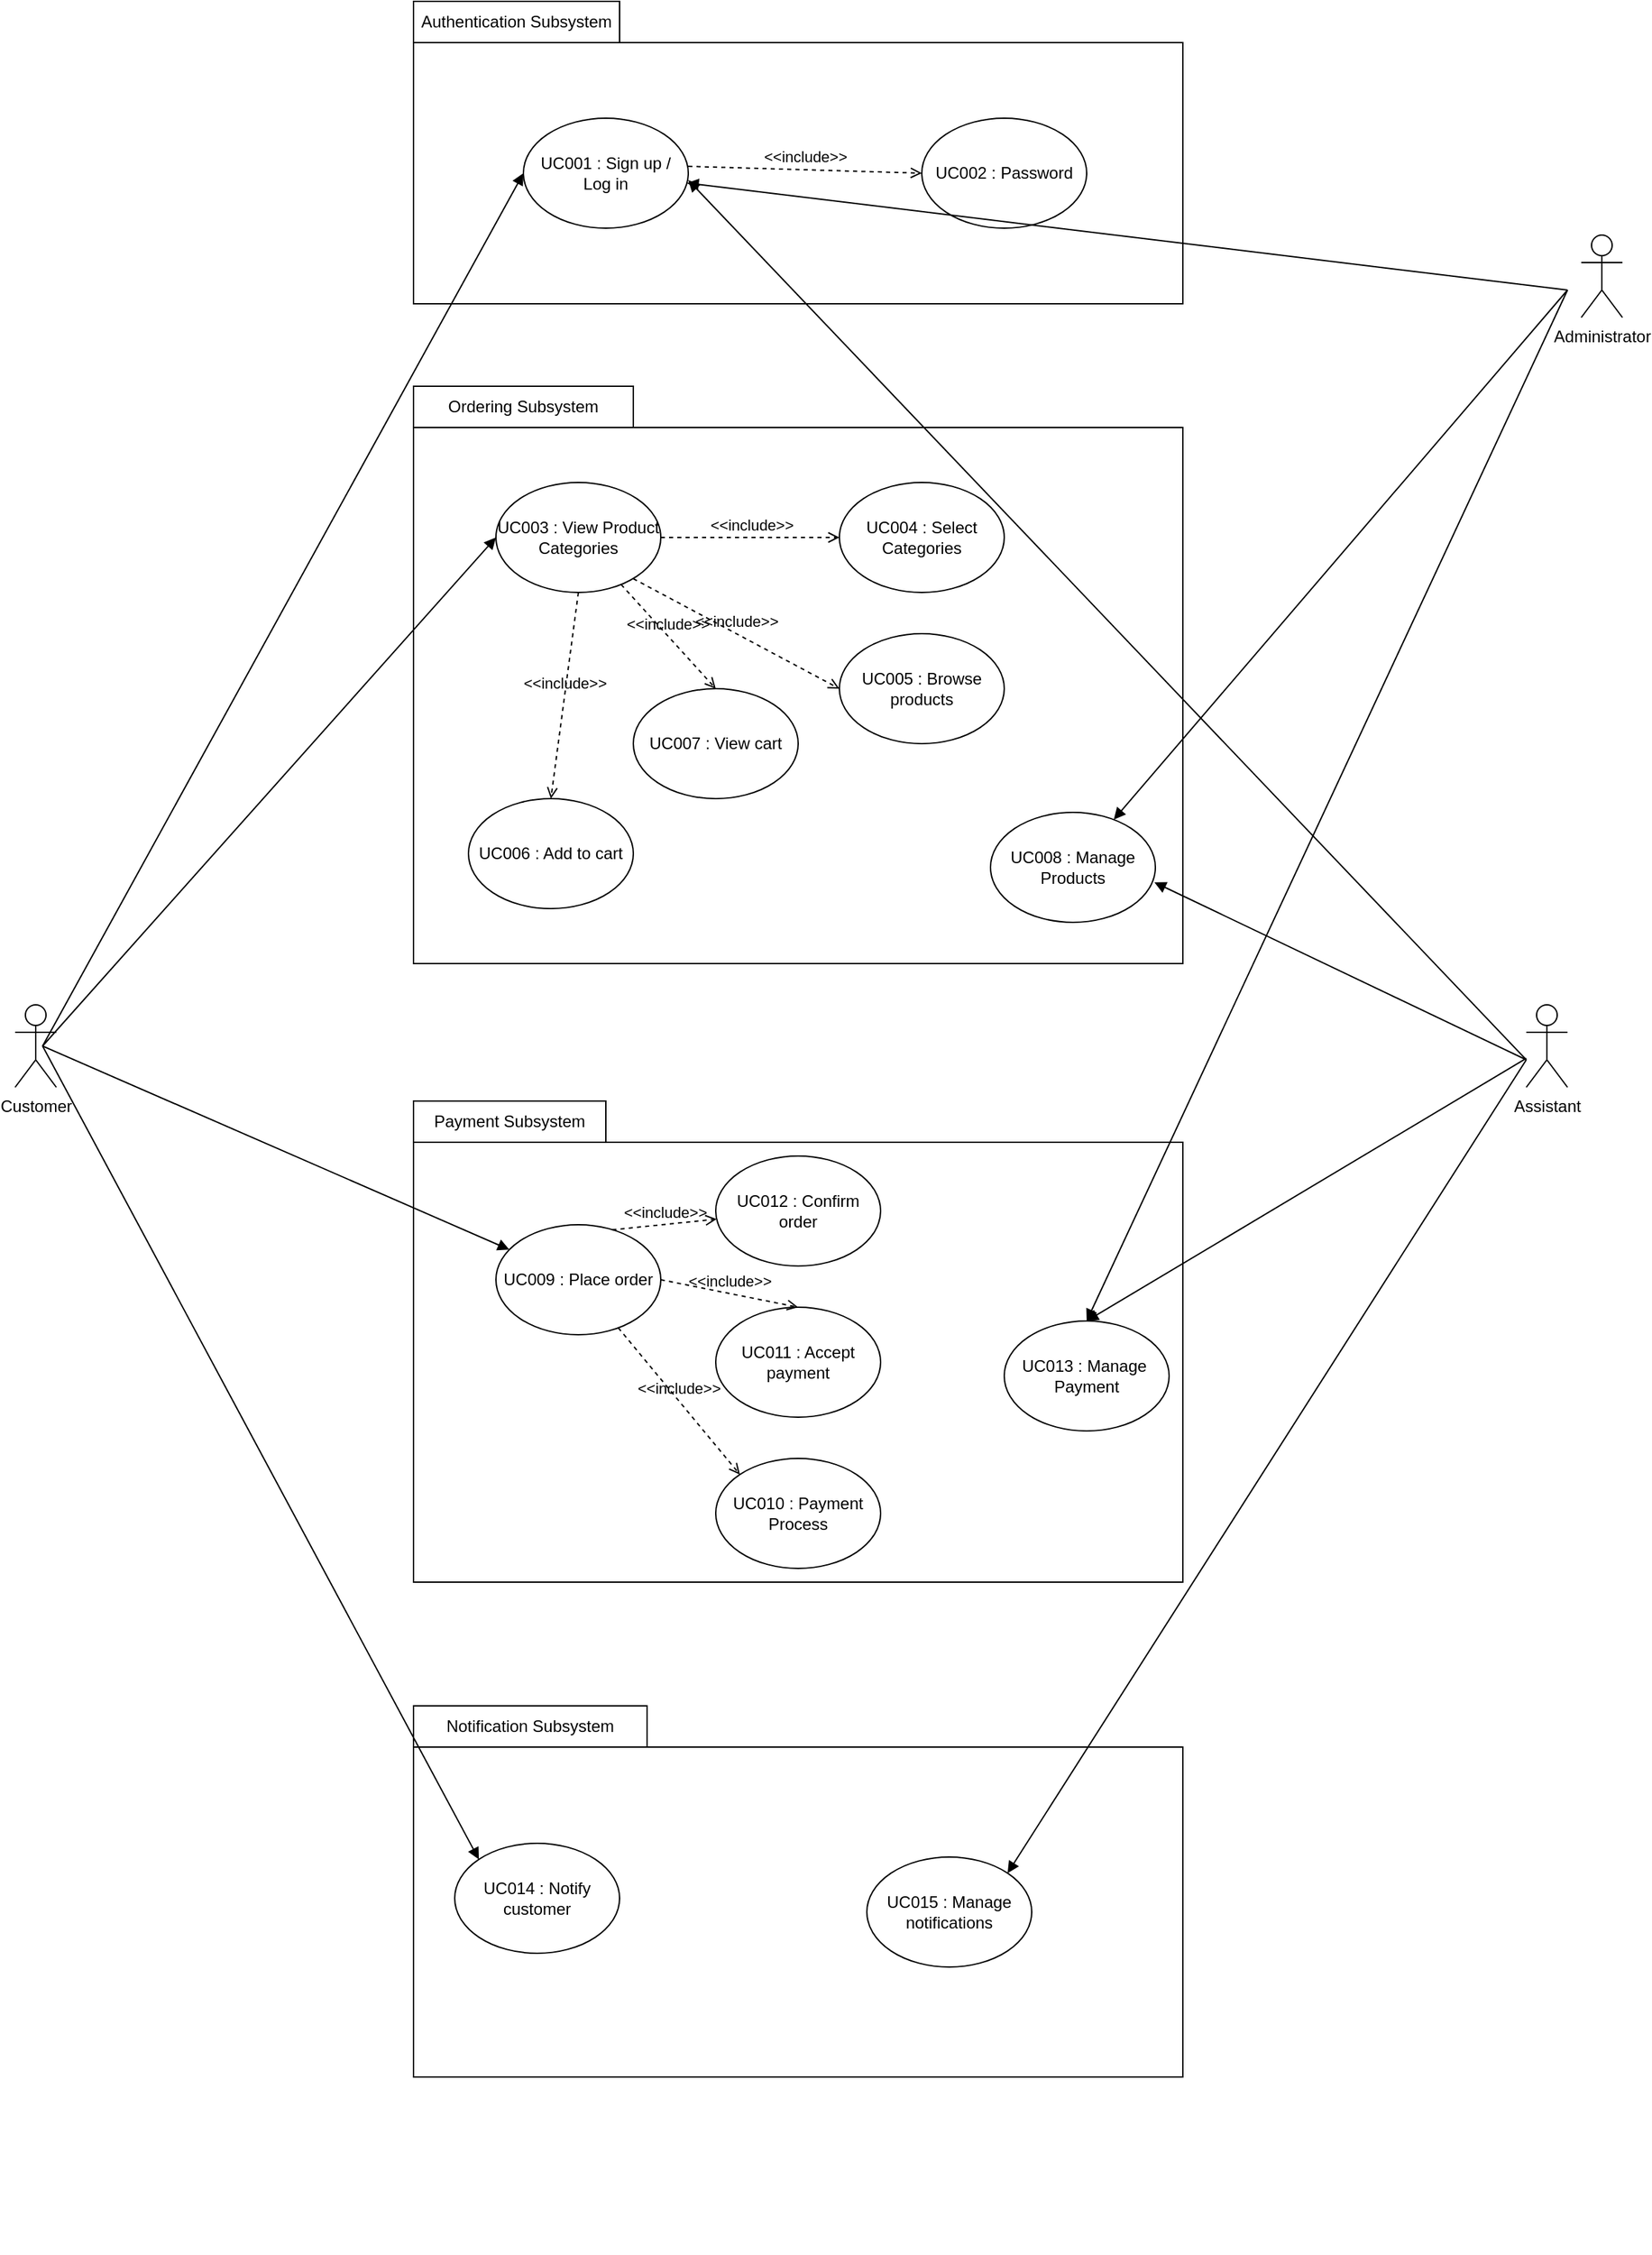 <mxfile>
    <diagram id="AYqQXd5WyUoClP69d7lD" name="Use case diagram">
        <mxGraphModel dx="2259" dy="804" grid="1" gridSize="10" guides="1" tooltips="1" connect="1" arrows="1" fold="1" page="1" pageScale="1" pageWidth="850" pageHeight="1100" math="0" shadow="0">
            <root>
                <mxCell id="0"/>
                <mxCell id="1" parent="0"/>
                <mxCell id="UZxbOywT3B7cJk_aI69I-5" value="" style="rounded=0;whiteSpace=wrap;html=1;" parent="1" vertex="1">
                    <mxGeometry x="160" y="240" width="560" height="190" as="geometry"/>
                </mxCell>
                <mxCell id="UZxbOywT3B7cJk_aI69I-6" value="Authentication Subsystem" style="rounded=0;whiteSpace=wrap;html=1;" parent="1" vertex="1">
                    <mxGeometry x="160" y="210" width="150" height="30" as="geometry"/>
                </mxCell>
                <mxCell id="UZxbOywT3B7cJk_aI69I-7" value="UC001 : Sign up / Log in" style="ellipse;whiteSpace=wrap;html=1;" parent="1" vertex="1">
                    <mxGeometry x="240" y="295" width="120" height="80" as="geometry"/>
                </mxCell>
                <mxCell id="UZxbOywT3B7cJk_aI69I-8" value="UC002 : Password" style="ellipse;whiteSpace=wrap;html=1;" parent="1" vertex="1">
                    <mxGeometry x="530" y="295" width="120" height="80" as="geometry"/>
                </mxCell>
                <mxCell id="UZxbOywT3B7cJk_aI69I-9" value="" style="rounded=0;whiteSpace=wrap;html=1;" parent="1" vertex="1">
                    <mxGeometry x="160" y="520" width="560" height="390" as="geometry"/>
                </mxCell>
                <mxCell id="UZxbOywT3B7cJk_aI69I-10" value="Ordering Subsystem" style="rounded=0;whiteSpace=wrap;html=1;" parent="1" vertex="1">
                    <mxGeometry x="160" y="490" width="160" height="30" as="geometry"/>
                </mxCell>
                <mxCell id="UZxbOywT3B7cJk_aI69I-11" value="UC003 : View Product Categories" style="ellipse;whiteSpace=wrap;html=1;" parent="1" vertex="1">
                    <mxGeometry x="220" y="560" width="120" height="80" as="geometry"/>
                </mxCell>
                <mxCell id="UZxbOywT3B7cJk_aI69I-12" value="UC004 : Select Categories" style="ellipse;whiteSpace=wrap;html=1;" parent="1" vertex="1">
                    <mxGeometry x="470" y="560" width="120" height="80" as="geometry"/>
                </mxCell>
                <mxCell id="UZxbOywT3B7cJk_aI69I-13" value="UC005 : Browse products" style="ellipse;whiteSpace=wrap;html=1;" parent="1" vertex="1">
                    <mxGeometry x="470" y="670" width="120" height="80" as="geometry"/>
                </mxCell>
                <mxCell id="UZxbOywT3B7cJk_aI69I-14" value="UC008 : Manage Products" style="ellipse;whiteSpace=wrap;html=1;" parent="1" vertex="1">
                    <mxGeometry x="580" y="800" width="120" height="80" as="geometry"/>
                </mxCell>
                <mxCell id="UZxbOywT3B7cJk_aI69I-15" value="UC006 : Add to cart" style="ellipse;whiteSpace=wrap;html=1;" parent="1" vertex="1">
                    <mxGeometry x="200" y="790" width="120" height="80" as="geometry"/>
                </mxCell>
                <mxCell id="UZxbOywT3B7cJk_aI69I-16" value="UC007 : View cart" style="ellipse;whiteSpace=wrap;html=1;" parent="1" vertex="1">
                    <mxGeometry x="320" y="710" width="120" height="80" as="geometry"/>
                </mxCell>
                <mxCell id="UZxbOywT3B7cJk_aI69I-17" value="" style="rounded=0;whiteSpace=wrap;html=1;" parent="1" vertex="1">
                    <mxGeometry x="160" y="1040" width="560" height="320" as="geometry"/>
                </mxCell>
                <mxCell id="UZxbOywT3B7cJk_aI69I-18" value="Payment Subsystem" style="rounded=0;whiteSpace=wrap;html=1;" parent="1" vertex="1">
                    <mxGeometry x="160" y="1010" width="140" height="30" as="geometry"/>
                </mxCell>
                <mxCell id="UZxbOywT3B7cJk_aI69I-19" value="UC009 : Place order" style="ellipse;whiteSpace=wrap;html=1;" parent="1" vertex="1">
                    <mxGeometry x="220" y="1100" width="120" height="80" as="geometry"/>
                </mxCell>
                <mxCell id="UZxbOywT3B7cJk_aI69I-20" value="UC012 : Confirm order" style="ellipse;whiteSpace=wrap;html=1;" parent="1" vertex="1">
                    <mxGeometry x="380" y="1050" width="120" height="80" as="geometry"/>
                </mxCell>
                <mxCell id="UZxbOywT3B7cJk_aI69I-21" value="UC010 : Payment Process" style="ellipse;whiteSpace=wrap;html=1;" parent="1" vertex="1">
                    <mxGeometry x="380" y="1270" width="120" height="80" as="geometry"/>
                </mxCell>
                <mxCell id="UZxbOywT3B7cJk_aI69I-22" value="UC011 : Accept payment" style="ellipse;whiteSpace=wrap;html=1;" parent="1" vertex="1">
                    <mxGeometry x="380" y="1160" width="120" height="80" as="geometry"/>
                </mxCell>
                <mxCell id="UZxbOywT3B7cJk_aI69I-23" value="UC013 : Manage&amp;nbsp; Payment" style="ellipse;whiteSpace=wrap;html=1;" parent="1" vertex="1">
                    <mxGeometry x="590" y="1170" width="120" height="80" as="geometry"/>
                </mxCell>
                <mxCell id="UZxbOywT3B7cJk_aI69I-24" value="" style="rounded=0;whiteSpace=wrap;html=1;" parent="1" vertex="1">
                    <mxGeometry x="160" y="1480" width="560" height="240" as="geometry"/>
                </mxCell>
                <mxCell id="UZxbOywT3B7cJk_aI69I-25" value="Notification Subsystem" style="rounded=0;whiteSpace=wrap;html=1;" parent="1" vertex="1">
                    <mxGeometry x="160" y="1450" width="170" height="30" as="geometry"/>
                </mxCell>
                <mxCell id="UZxbOywT3B7cJk_aI69I-26" value="UC014 : Notify customer" style="ellipse;whiteSpace=wrap;html=1;" parent="1" vertex="1">
                    <mxGeometry x="190" y="1550" width="120" height="80" as="geometry"/>
                </mxCell>
                <mxCell id="UZxbOywT3B7cJk_aI69I-27" value="UC015 : Manage notifications" style="ellipse;whiteSpace=wrap;html=1;" parent="1" vertex="1">
                    <mxGeometry x="490" y="1560" width="120" height="80" as="geometry"/>
                </mxCell>
                <mxCell id="UZxbOywT3B7cJk_aI69I-30" value="" style="edgeStyle=none;html=1;" parent="1" edge="1">
                    <mxGeometry relative="1" as="geometry">
                        <mxPoint x="255.5" y="1840" as="sourcePoint"/>
                        <mxPoint x="255.5" y="1840" as="targetPoint"/>
                    </mxGeometry>
                </mxCell>
                <mxCell id="UZxbOywT3B7cJk_aI69I-34" value="Customer&lt;br&gt;" style="shape=umlActor;verticalLabelPosition=bottom;verticalAlign=top;html=1;outlineConnect=0;" parent="1" vertex="1">
                    <mxGeometry x="-130" y="940" width="30" height="60" as="geometry"/>
                </mxCell>
                <mxCell id="UZxbOywT3B7cJk_aI69I-35" value="Assistant" style="shape=umlActor;verticalLabelPosition=bottom;verticalAlign=top;html=1;outlineConnect=0;" parent="1" vertex="1">
                    <mxGeometry x="970" y="940" width="30" height="60" as="geometry"/>
                </mxCell>
                <mxCell id="UZxbOywT3B7cJk_aI69I-39" value="" style="html=1;verticalAlign=bottom;labelBackgroundColor=none;endArrow=block;endFill=1;entryX=0;entryY=0.5;entryDx=0;entryDy=0;" parent="1" target="UZxbOywT3B7cJk_aI69I-7" edge="1">
                    <mxGeometry width="160" relative="1" as="geometry">
                        <mxPoint x="-110" y="970" as="sourcePoint"/>
                        <mxPoint x="40" y="970" as="targetPoint"/>
                    </mxGeometry>
                </mxCell>
                <mxCell id="UZxbOywT3B7cJk_aI69I-40" value="&amp;lt;&amp;lt;include&amp;gt;&amp;gt;" style="html=1;verticalAlign=bottom;labelBackgroundColor=none;endArrow=open;endFill=0;dashed=1;entryX=0;entryY=0.5;entryDx=0;entryDy=0;" parent="1" target="UZxbOywT3B7cJk_aI69I-8" edge="1">
                    <mxGeometry width="160" relative="1" as="geometry">
                        <mxPoint x="360" y="330" as="sourcePoint"/>
                        <mxPoint x="520" y="330" as="targetPoint"/>
                    </mxGeometry>
                </mxCell>
                <mxCell id="UZxbOywT3B7cJk_aI69I-41" value="" style="html=1;verticalAlign=bottom;labelBackgroundColor=none;endArrow=block;endFill=1;" parent="1" edge="1">
                    <mxGeometry width="160" relative="1" as="geometry">
                        <mxPoint x="970" y="980" as="sourcePoint"/>
                        <mxPoint x="360" y="340" as="targetPoint"/>
                    </mxGeometry>
                </mxCell>
                <mxCell id="UZxbOywT3B7cJk_aI69I-43" value="" style="html=1;verticalAlign=bottom;labelBackgroundColor=none;endArrow=block;endFill=1;entryX=0;entryY=0.5;entryDx=0;entryDy=0;" parent="1" target="UZxbOywT3B7cJk_aI69I-11" edge="1">
                    <mxGeometry width="160" relative="1" as="geometry">
                        <mxPoint x="-110" y="970" as="sourcePoint"/>
                        <mxPoint x="40" y="970" as="targetPoint"/>
                    </mxGeometry>
                </mxCell>
                <mxCell id="UZxbOywT3B7cJk_aI69I-44" value="&amp;lt;&amp;lt;include&amp;gt;&amp;gt;" style="html=1;verticalAlign=bottom;labelBackgroundColor=none;endArrow=open;endFill=0;dashed=1;exitX=1;exitY=0.5;exitDx=0;exitDy=0;" parent="1" source="UZxbOywT3B7cJk_aI69I-11" edge="1">
                    <mxGeometry x="0.009" width="160" relative="1" as="geometry">
                        <mxPoint x="330" y="600" as="sourcePoint"/>
                        <mxPoint x="470" y="600" as="targetPoint"/>
                        <mxPoint as="offset"/>
                    </mxGeometry>
                </mxCell>
                <mxCell id="UZxbOywT3B7cJk_aI69I-45" value="&amp;lt;&amp;lt;include&amp;gt;&amp;gt;" style="html=1;verticalAlign=bottom;labelBackgroundColor=none;endArrow=open;endFill=0;dashed=1;entryX=0;entryY=0.5;entryDx=0;entryDy=0;" parent="1" target="UZxbOywT3B7cJk_aI69I-13" edge="1">
                    <mxGeometry width="160" relative="1" as="geometry">
                        <mxPoint x="320" y="630" as="sourcePoint"/>
                        <mxPoint x="480" y="630" as="targetPoint"/>
                    </mxGeometry>
                </mxCell>
                <mxCell id="UZxbOywT3B7cJk_aI69I-46" value="" style="html=1;verticalAlign=bottom;labelBackgroundColor=none;endArrow=block;endFill=1;" parent="1" target="UZxbOywT3B7cJk_aI69I-19" edge="1">
                    <mxGeometry width="160" relative="1" as="geometry">
                        <mxPoint x="-110" y="970" as="sourcePoint"/>
                        <mxPoint x="50" y="970" as="targetPoint"/>
                    </mxGeometry>
                </mxCell>
                <mxCell id="UZxbOywT3B7cJk_aI69I-47" value="&amp;lt;&amp;lt;include&amp;gt;&amp;gt;" style="html=1;verticalAlign=bottom;labelBackgroundColor=none;endArrow=open;endFill=0;dashed=1;exitX=0.706;exitY=0.046;exitDx=0;exitDy=0;exitPerimeter=0;" parent="1" source="UZxbOywT3B7cJk_aI69I-19" target="UZxbOywT3B7cJk_aI69I-20" edge="1">
                    <mxGeometry width="160" relative="1" as="geometry">
                        <mxPoint x="330" y="1150" as="sourcePoint"/>
                        <mxPoint x="490" y="1150" as="targetPoint"/>
                    </mxGeometry>
                </mxCell>
                <mxCell id="UZxbOywT3B7cJk_aI69I-48" value="&amp;lt;&amp;lt;include&amp;gt;&amp;gt;" style="html=1;verticalAlign=bottom;labelBackgroundColor=none;endArrow=open;endFill=0;dashed=1;entryX=0.5;entryY=0;entryDx=0;entryDy=0;exitX=1;exitY=0.5;exitDx=0;exitDy=0;" parent="1" source="UZxbOywT3B7cJk_aI69I-19" target="UZxbOywT3B7cJk_aI69I-22" edge="1">
                    <mxGeometry width="160" relative="1" as="geometry">
                        <mxPoint x="330" y="1140" as="sourcePoint"/>
                        <mxPoint x="490" y="1140" as="targetPoint"/>
                    </mxGeometry>
                </mxCell>
                <mxCell id="UZxbOywT3B7cJk_aI69I-49" value="&amp;lt;&amp;lt;include&amp;gt;&amp;gt;" style="html=1;verticalAlign=bottom;labelBackgroundColor=none;endArrow=open;endFill=0;dashed=1;entryX=0;entryY=0;entryDx=0;entryDy=0;" parent="1" source="UZxbOywT3B7cJk_aI69I-19" target="UZxbOywT3B7cJk_aI69I-21" edge="1">
                    <mxGeometry width="160" relative="1" as="geometry">
                        <mxPoint x="230" y="1250" as="sourcePoint"/>
                        <mxPoint x="390" y="1250" as="targetPoint"/>
                    </mxGeometry>
                </mxCell>
                <mxCell id="UZxbOywT3B7cJk_aI69I-50" value="" style="html=1;verticalAlign=bottom;labelBackgroundColor=none;endArrow=block;endFill=1;entryX=0;entryY=0;entryDx=0;entryDy=0;" parent="1" target="UZxbOywT3B7cJk_aI69I-26" edge="1">
                    <mxGeometry width="160" relative="1" as="geometry">
                        <mxPoint x="-110" y="970" as="sourcePoint"/>
                        <mxPoint x="20" y="1110" as="targetPoint"/>
                    </mxGeometry>
                </mxCell>
                <mxCell id="UZxbOywT3B7cJk_aI69I-51" value="&amp;lt;&amp;lt;include&amp;gt;&amp;gt;" style="html=1;verticalAlign=bottom;labelBackgroundColor=none;endArrow=open;endFill=0;dashed=1;entryX=0.5;entryY=0;entryDx=0;entryDy=0;" parent="1" source="UZxbOywT3B7cJk_aI69I-11" target="UZxbOywT3B7cJk_aI69I-16" edge="1">
                    <mxGeometry width="160" relative="1" as="geometry">
                        <mxPoint x="180" y="680" as="sourcePoint"/>
                        <mxPoint x="340" y="680" as="targetPoint"/>
                    </mxGeometry>
                </mxCell>
                <mxCell id="UZxbOywT3B7cJk_aI69I-52" value="&amp;lt;&amp;lt;include&amp;gt;&amp;gt;" style="html=1;verticalAlign=bottom;labelBackgroundColor=none;endArrow=open;endFill=0;dashed=1;entryX=0.5;entryY=0;entryDx=0;entryDy=0;exitX=0.5;exitY=1;exitDx=0;exitDy=0;" parent="1" source="UZxbOywT3B7cJk_aI69I-11" target="UZxbOywT3B7cJk_aI69I-15" edge="1">
                    <mxGeometry width="160" relative="1" as="geometry">
                        <mxPoint x="190" y="700" as="sourcePoint"/>
                        <mxPoint x="350" y="700" as="targetPoint"/>
                    </mxGeometry>
                </mxCell>
                <mxCell id="UZxbOywT3B7cJk_aI69I-53" value="" style="html=1;verticalAlign=bottom;labelBackgroundColor=none;endArrow=block;endFill=1;entryX=0.994;entryY=0.636;entryDx=0;entryDy=0;entryPerimeter=0;" parent="1" target="UZxbOywT3B7cJk_aI69I-14" edge="1">
                    <mxGeometry width="160" relative="1" as="geometry">
                        <mxPoint x="970" y="980" as="sourcePoint"/>
                        <mxPoint x="870" y="930" as="targetPoint"/>
                    </mxGeometry>
                </mxCell>
                <mxCell id="UZxbOywT3B7cJk_aI69I-54" value="" style="html=1;verticalAlign=bottom;labelBackgroundColor=none;endArrow=block;endFill=1;entryX=0.5;entryY=0;entryDx=0;entryDy=0;" parent="1" source="UZxbOywT3B7cJk_aI69I-35" target="UZxbOywT3B7cJk_aI69I-23" edge="1">
                    <mxGeometry width="160" relative="1" as="geometry">
                        <mxPoint x="940" y="980" as="sourcePoint"/>
                        <mxPoint x="890" y="1080" as="targetPoint"/>
                    </mxGeometry>
                </mxCell>
                <mxCell id="UZxbOywT3B7cJk_aI69I-55" value="" style="html=1;verticalAlign=bottom;labelBackgroundColor=none;endArrow=block;endFill=1;entryX=1;entryY=0;entryDx=0;entryDy=0;" parent="1" target="UZxbOywT3B7cJk_aI69I-27" edge="1">
                    <mxGeometry width="160" relative="1" as="geometry">
                        <mxPoint x="970" y="980" as="sourcePoint"/>
                        <mxPoint x="970" y="1210" as="targetPoint"/>
                    </mxGeometry>
                </mxCell>
                <mxCell id="9" value="Administrator" style="shape=umlActor;verticalLabelPosition=bottom;verticalAlign=top;html=1;" parent="1" vertex="1">
                    <mxGeometry x="1010" y="380" width="30" height="60" as="geometry"/>
                </mxCell>
                <mxCell id="11" value="" style="html=1;verticalAlign=bottom;labelBackgroundColor=none;endArrow=block;endFill=1;" parent="1" target="UZxbOywT3B7cJk_aI69I-14" edge="1">
                    <mxGeometry width="160" relative="1" as="geometry">
                        <mxPoint x="1000" y="420" as="sourcePoint"/>
                        <mxPoint x="1182.574" y="2171.716" as="targetPoint"/>
                    </mxGeometry>
                </mxCell>
                <mxCell id="12" value="" style="html=1;verticalAlign=bottom;labelBackgroundColor=none;endArrow=block;endFill=1;entryX=0.5;entryY=0;entryDx=0;entryDy=0;" parent="1" target="UZxbOywT3B7cJk_aI69I-23" edge="1">
                    <mxGeometry width="160" relative="1" as="geometry">
                        <mxPoint x="1000" y="420" as="sourcePoint"/>
                        <mxPoint x="237.574" y="1591.716" as="targetPoint"/>
                    </mxGeometry>
                </mxCell>
                <mxCell id="16" value="" style="html=1;verticalAlign=bottom;labelBackgroundColor=none;endArrow=block;endFill=1;" edge="1" parent="1" target="UZxbOywT3B7cJk_aI69I-7">
                    <mxGeometry width="160" relative="1" as="geometry">
                        <mxPoint x="1000" y="420" as="sourcePoint"/>
                        <mxPoint x="679.679" y="815.236" as="targetPoint"/>
                    </mxGeometry>
                </mxCell>
            </root>
        </mxGraphModel>
    </diagram>
    <diagram id="kaFLFgXNcrs9q_TUXNEo" name="Page-2">
        <mxGraphModel dx="986" dy="563" grid="1" gridSize="10" guides="1" tooltips="1" connect="1" arrows="1" fold="1" page="1" pageScale="1" pageWidth="850" pageHeight="1100" math="0" shadow="0">
            <root>
                <mxCell id="0"/>
                <mxCell id="1" parent="0"/>
            </root>
        </mxGraphModel>
    </diagram>
</mxfile>